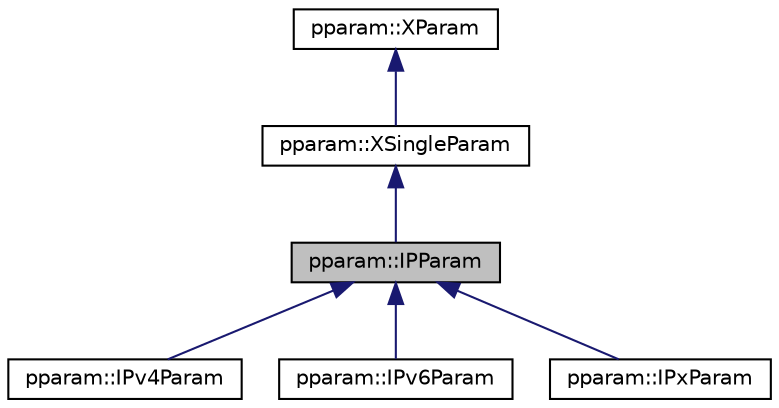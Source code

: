 digraph "pparam::IPParam"
{
 // LATEX_PDF_SIZE
  edge [fontname="Helvetica",fontsize="10",labelfontname="Helvetica",labelfontsize="10"];
  node [fontname="Helvetica",fontsize="10",shape=record];
  Node1 [label="pparam::IPParam",height=0.2,width=0.4,color="black", fillcolor="grey75", style="filled", fontcolor="black",tooltip="Peresent an IP address."];
  Node2 -> Node1 [dir="back",color="midnightblue",fontsize="10",style="solid",fontname="Helvetica"];
  Node2 [label="pparam::XSingleParam",height=0.2,width=0.4,color="black", fillcolor="white", style="filled",URL="$classpparam_1_1XSingleParam.html",tooltip=" "];
  Node3 -> Node2 [dir="back",color="midnightblue",fontsize="10",style="solid",fontname="Helvetica"];
  Node3 [label="pparam::XParam",height=0.2,width=0.4,color="black", fillcolor="white", style="filled",URL="$classpparam_1_1XParam.html",tooltip=" "];
  Node1 -> Node4 [dir="back",color="midnightblue",fontsize="10",style="solid",fontname="Helvetica"];
  Node4 [label="pparam::IPv4Param",height=0.2,width=0.4,color="black", fillcolor="white", style="filled",URL="$classpparam_1_1IPv4Param.html",tooltip="Reperesent a IPv4Param address."];
  Node1 -> Node5 [dir="back",color="midnightblue",fontsize="10",style="solid",fontname="Helvetica"];
  Node5 [label="pparam::IPv6Param",height=0.2,width=0.4,color="black", fillcolor="white", style="filled",URL="$classpparam_1_1IPv6Param.html",tooltip="Reperesent a IPv6Param address."];
  Node1 -> Node6 [dir="back",color="midnightblue",fontsize="10",style="solid",fontname="Helvetica"];
  Node6 [label="pparam::IPxParam",height=0.2,width=0.4,color="black", fillcolor="white", style="filled",URL="$classpparam_1_1IPxParam.html",tooltip="One class for both IPv4 and IPv6."];
}
